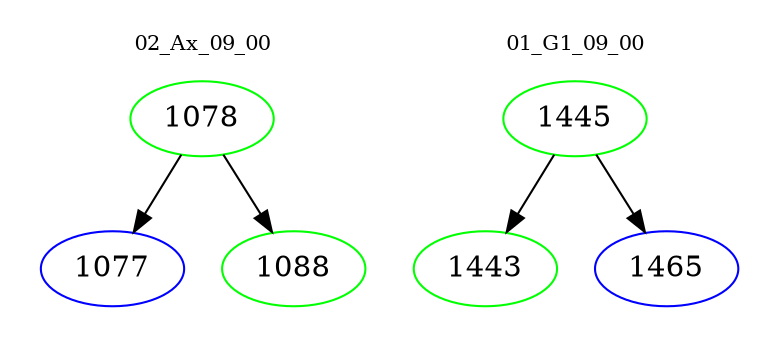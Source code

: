 digraph{
subgraph cluster_0 {
color = white
label = "02_Ax_09_00";
fontsize=10;
T0_1078 [label="1078", color="green"]
T0_1078 -> T0_1077 [color="black"]
T0_1077 [label="1077", color="blue"]
T0_1078 -> T0_1088 [color="black"]
T0_1088 [label="1088", color="green"]
}
subgraph cluster_1 {
color = white
label = "01_G1_09_00";
fontsize=10;
T1_1445 [label="1445", color="green"]
T1_1445 -> T1_1443 [color="black"]
T1_1443 [label="1443", color="green"]
T1_1445 -> T1_1465 [color="black"]
T1_1465 [label="1465", color="blue"]
}
}
